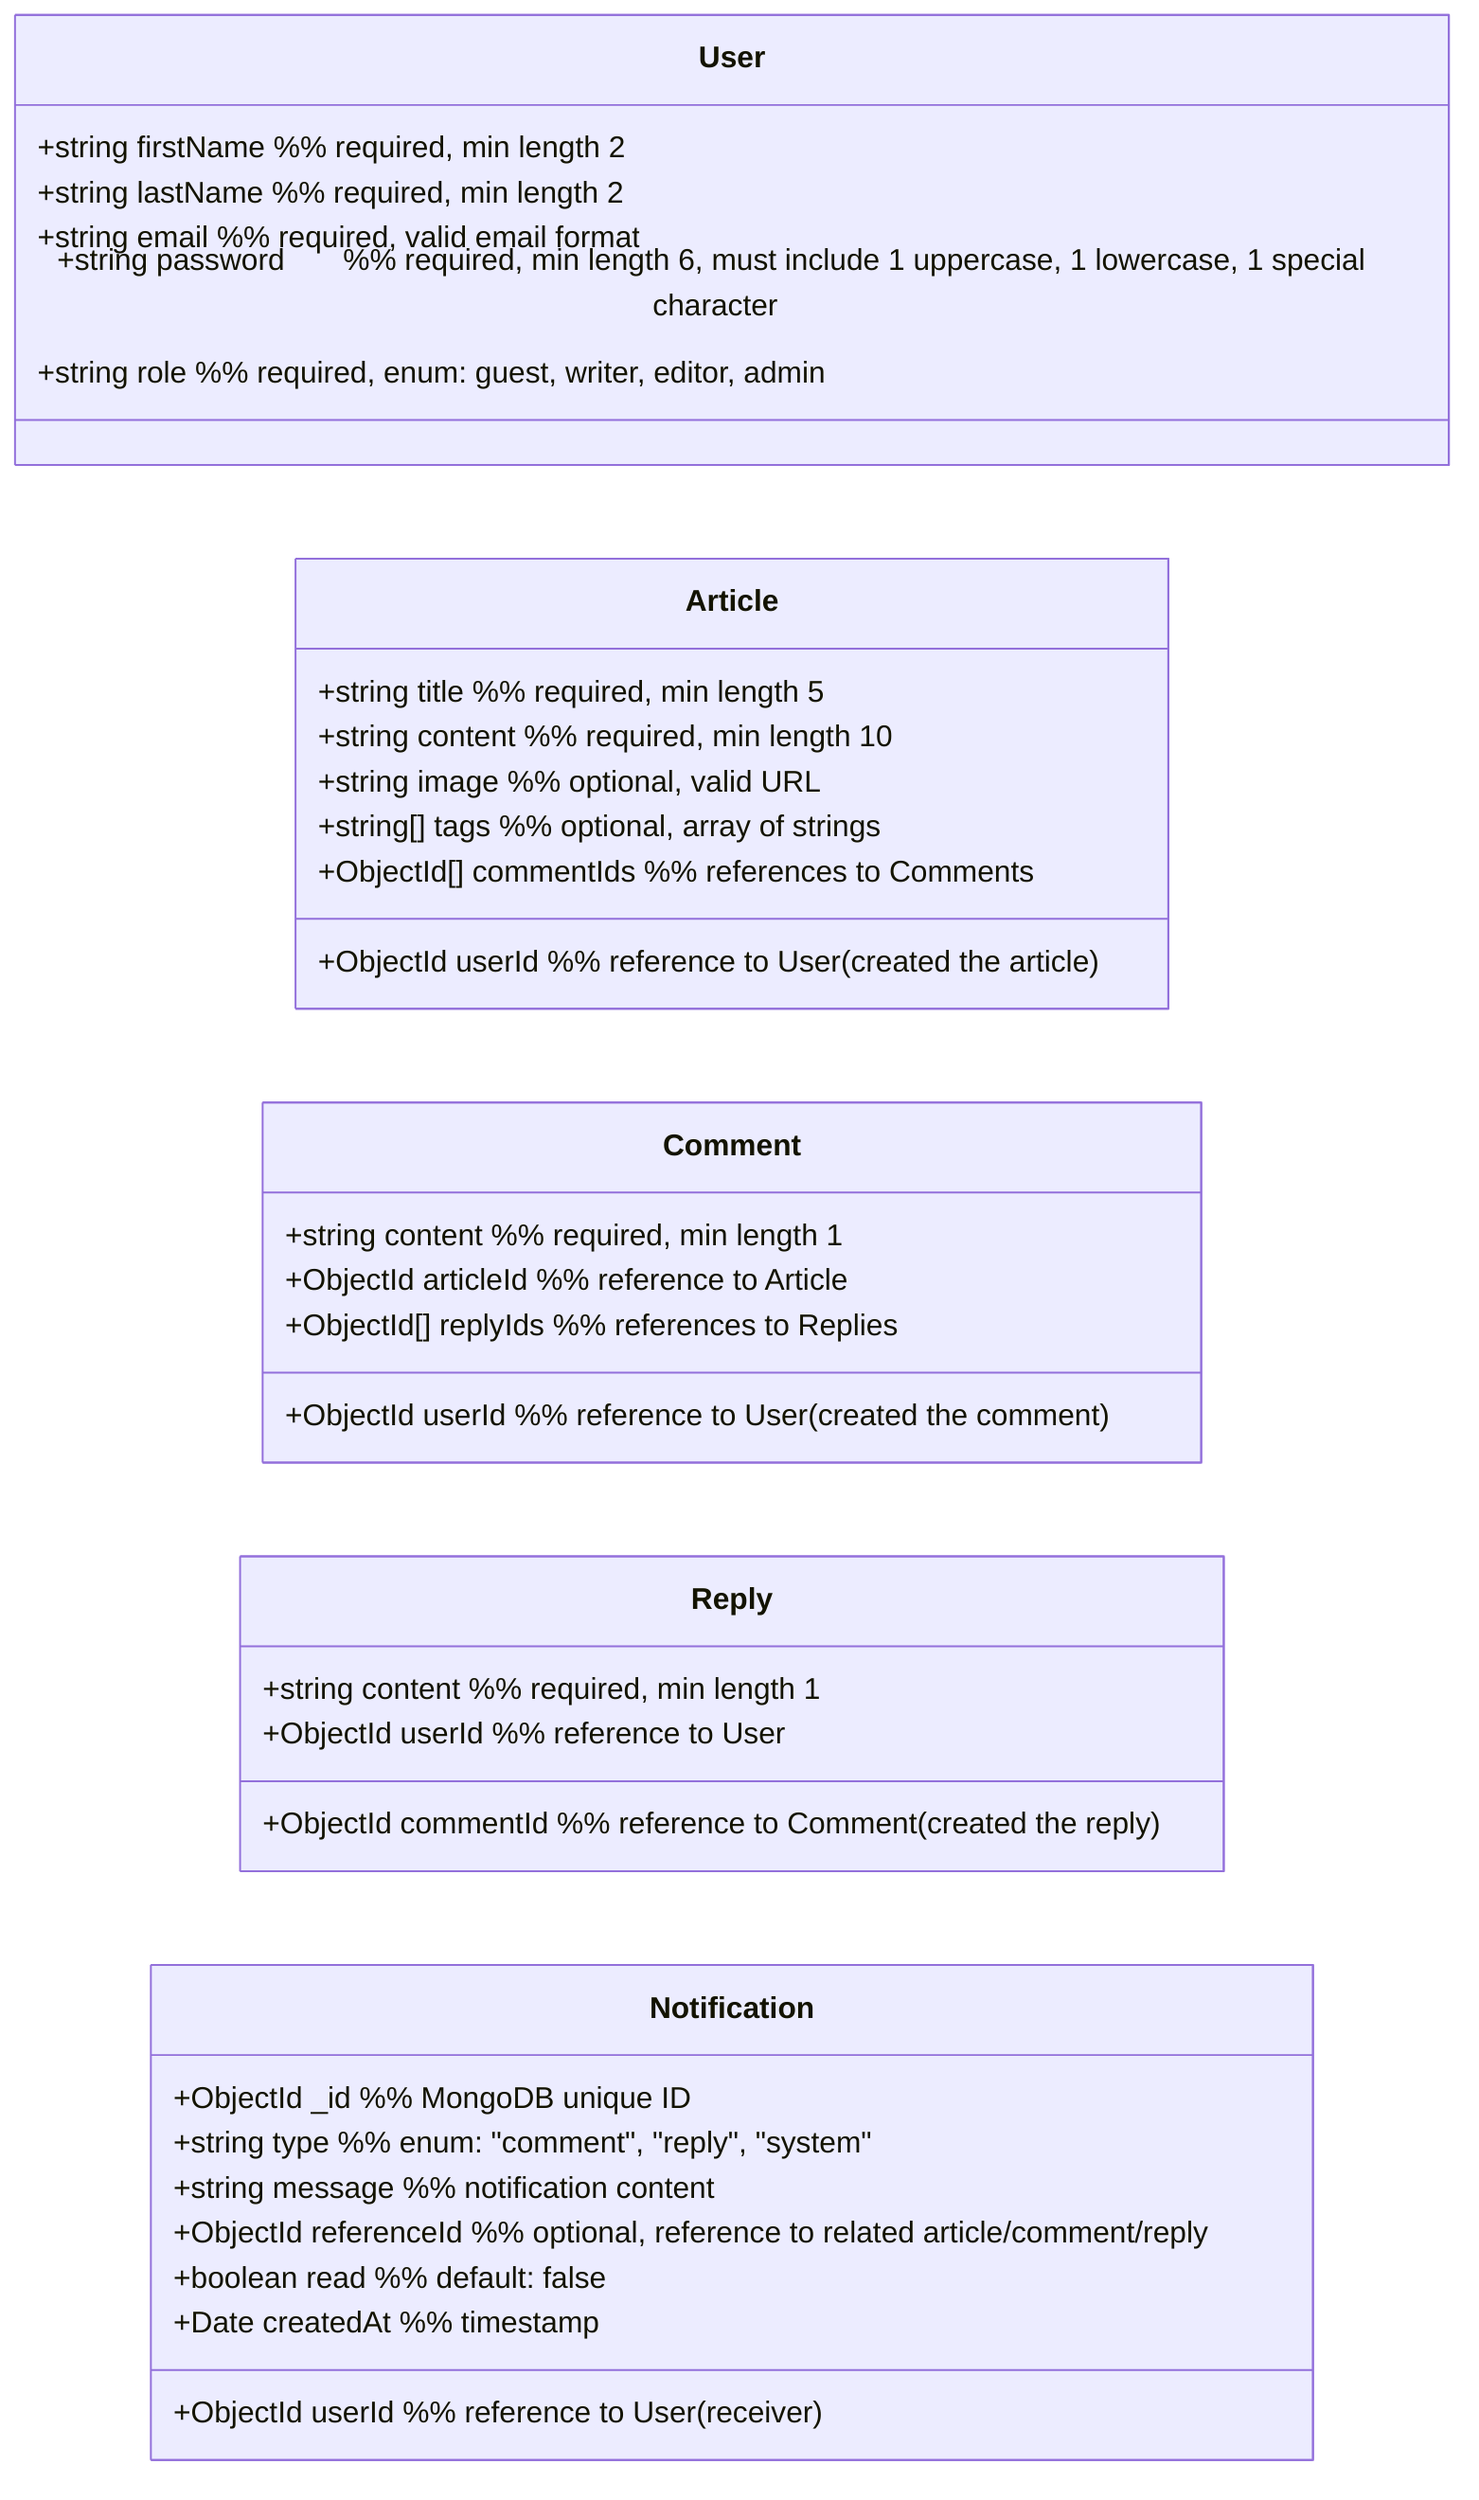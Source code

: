 classDiagram
direction LR
    class User {
	    +string firstName      %% required, min length 2
	    +string lastName       %% required, min length 2
	    +string email          %% required, valid email format
	    +string password       %% required, min length 6, must include 1 uppercase, 1 lowercase, 1 special character
	    +string role           %% required, enum: guest, writer, editor, admin
    }

    class Article {
	    +string title          %% required, min length 5
	    +string content        %% required, min length 10
	    +string image          %% optional, valid URL
	    +string[] tags         %% optional, array of strings
	    +ObjectId[] commentIds %% references to Comments
	    +ObjectId userId       %% reference to User(created the article)
    }

    class Comment {
	    +string content        %% required, min length 1
	    +ObjectId articleId    %% reference to Article
	    +ObjectId[] replyIds   %% references to Replies
	    +ObjectId userId       %% reference to User(created the comment)
    }

    class Reply {
	    +string content        %% required, min length 1
	    +ObjectId userId       %% reference to User
	    +ObjectId commentId    %% reference to Comment(created the reply)
    }

    class Notification {
        +ObjectId _id            %% MongoDB unique ID
        +ObjectId userId         %% reference to User (receiver)
        +string type             %% enum: "comment", "reply", "system"
        +string message          %% notification content
        +ObjectId referenceId    %% optional, reference to related article/comment/reply
        +boolean read            %% default: false
        +Date createdAt          %% timestamp
    }
